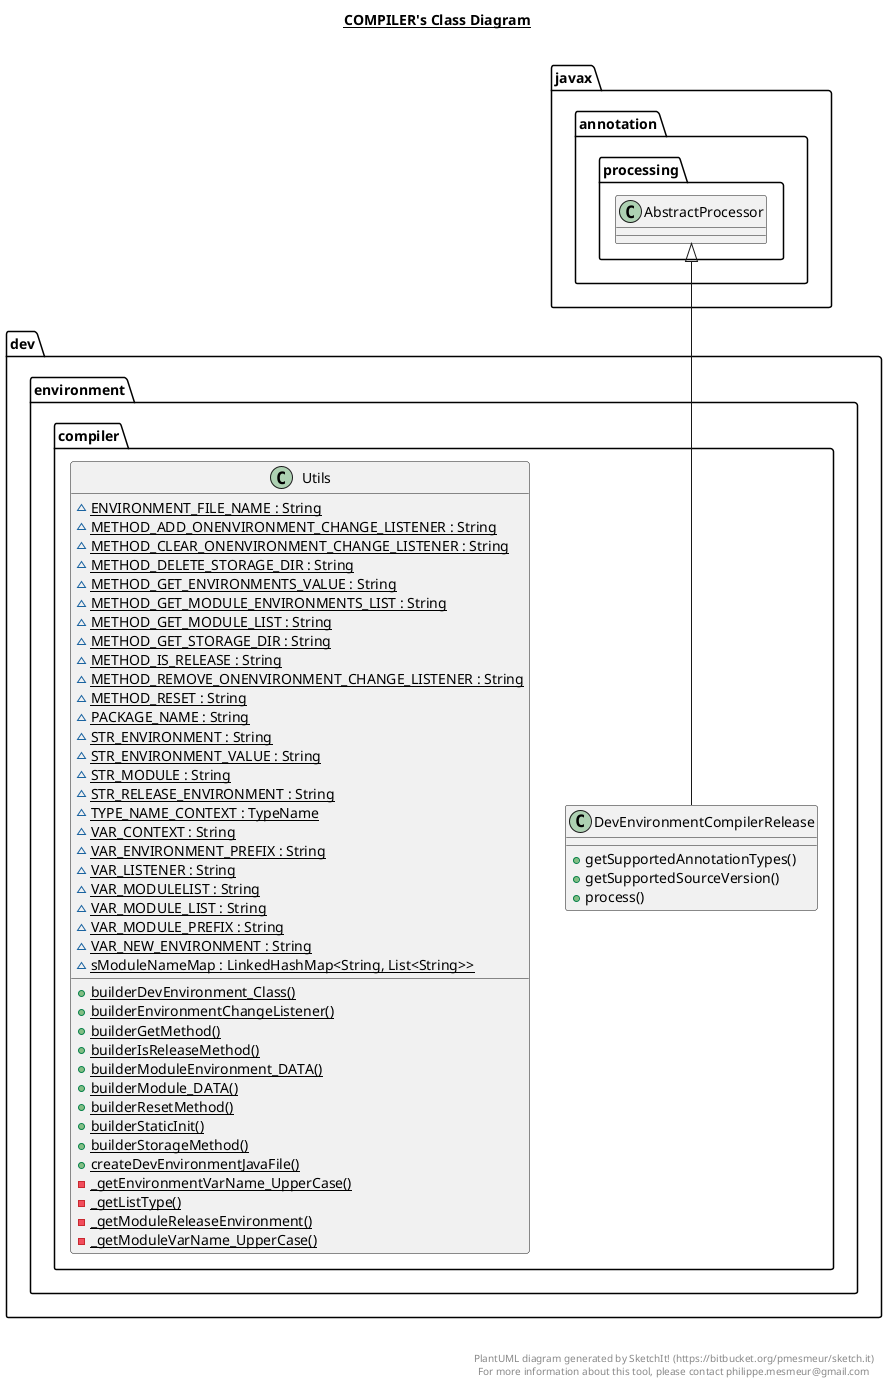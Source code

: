 @startuml

title __COMPILER's Class Diagram__\n

  namespace dev.environment.compiler {
    class dev.environment.compiler.DevEnvironmentCompilerRelease {
        + getSupportedAnnotationTypes()
        + getSupportedSourceVersion()
        + process()
    }
  }
  

  namespace dev.environment.compiler {
    class dev.environment.compiler.Utils {
        {static} ~ ENVIRONMENT_FILE_NAME : String
        {static} ~ METHOD_ADD_ONENVIRONMENT_CHANGE_LISTENER : String
        {static} ~ METHOD_CLEAR_ONENVIRONMENT_CHANGE_LISTENER : String
        {static} ~ METHOD_DELETE_STORAGE_DIR : String
        {static} ~ METHOD_GET_ENVIRONMENTS_VALUE : String
        {static} ~ METHOD_GET_MODULE_ENVIRONMENTS_LIST : String
        {static} ~ METHOD_GET_MODULE_LIST : String
        {static} ~ METHOD_GET_STORAGE_DIR : String
        {static} ~ METHOD_IS_RELEASE : String
        {static} ~ METHOD_REMOVE_ONENVIRONMENT_CHANGE_LISTENER : String
        {static} ~ METHOD_RESET : String
        {static} ~ PACKAGE_NAME : String
        {static} ~ STR_ENVIRONMENT : String
        {static} ~ STR_ENVIRONMENT_VALUE : String
        {static} ~ STR_MODULE : String
        {static} ~ STR_RELEASE_ENVIRONMENT : String
        {static} ~ TYPE_NAME_CONTEXT : TypeName
        {static} ~ VAR_CONTEXT : String
        {static} ~ VAR_ENVIRONMENT_PREFIX : String
        {static} ~ VAR_LISTENER : String
        {static} ~ VAR_MODULELIST : String
        {static} ~ VAR_MODULE_LIST : String
        {static} ~ VAR_MODULE_PREFIX : String
        {static} ~ VAR_NEW_ENVIRONMENT : String
        {static} ~ sModuleNameMap : LinkedHashMap<String, List<String>>
        {static} + builderDevEnvironment_Class()
        {static} + builderEnvironmentChangeListener()
        {static} + builderGetMethod()
        {static} + builderIsReleaseMethod()
        {static} + builderModuleEnvironment_DATA()
        {static} + builderModule_DATA()
        {static} + builderResetMethod()
        {static} + builderStaticInit()
        {static} + builderStorageMethod()
        {static} + createDevEnvironmentJavaFile()
        {static} - _getEnvironmentVarName_UpperCase()
        {static} - _getListType()
        {static} - _getModuleReleaseEnvironment()
        {static} - _getModuleVarName_UpperCase()
    }
  }
  

  dev.environment.compiler.DevEnvironmentCompilerRelease -up-|> javax.annotation.processing.AbstractProcessor


right footer


PlantUML diagram generated by SketchIt! (https://bitbucket.org/pmesmeur/sketch.it)
For more information about this tool, please contact philippe.mesmeur@gmail.com
endfooter

@enduml

